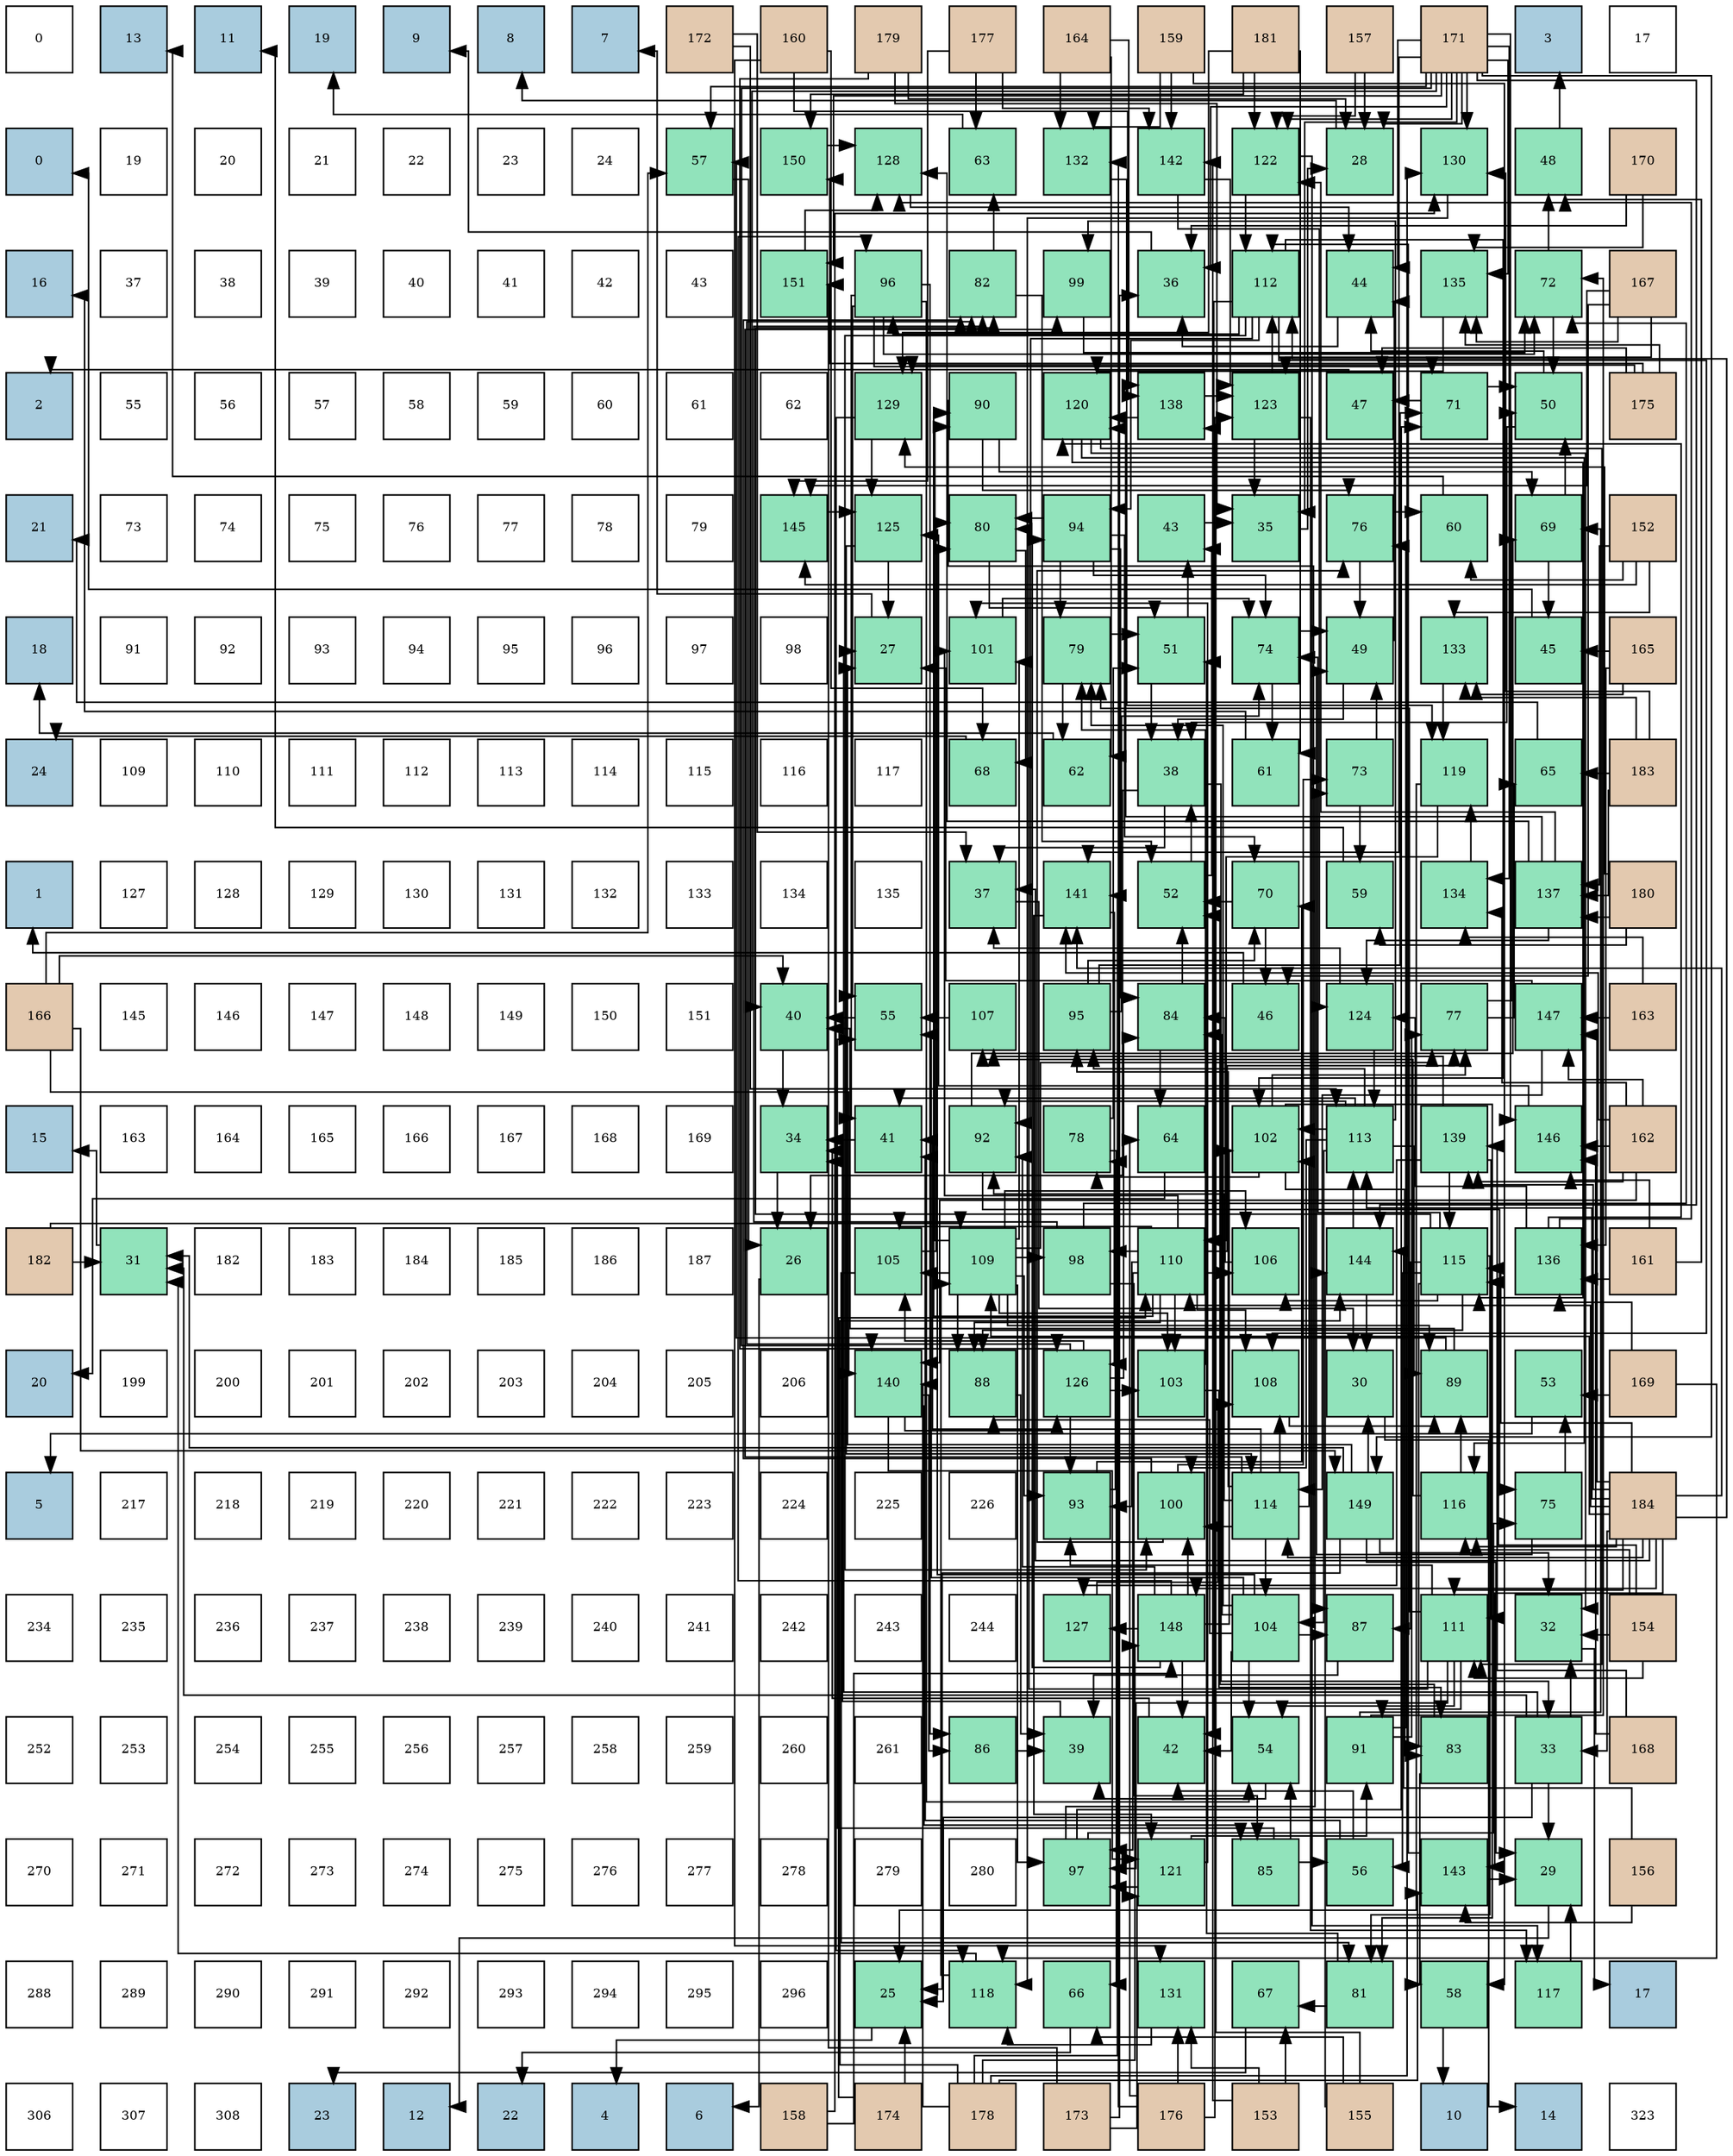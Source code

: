 digraph layout{
 rankdir=TB;
 splines=ortho;
 node [style=filled shape=square fixedsize=true width=0.6];
0[label="0", fontsize=8, fillcolor="#ffffff"];
1[label="13", fontsize=8, fillcolor="#a9ccde"];
2[label="11", fontsize=8, fillcolor="#a9ccde"];
3[label="19", fontsize=8, fillcolor="#a9ccde"];
4[label="9", fontsize=8, fillcolor="#a9ccde"];
5[label="8", fontsize=8, fillcolor="#a9ccde"];
6[label="7", fontsize=8, fillcolor="#a9ccde"];
7[label="172", fontsize=8, fillcolor="#e3c9af"];
8[label="160", fontsize=8, fillcolor="#e3c9af"];
9[label="179", fontsize=8, fillcolor="#e3c9af"];
10[label="177", fontsize=8, fillcolor="#e3c9af"];
11[label="164", fontsize=8, fillcolor="#e3c9af"];
12[label="159", fontsize=8, fillcolor="#e3c9af"];
13[label="181", fontsize=8, fillcolor="#e3c9af"];
14[label="157", fontsize=8, fillcolor="#e3c9af"];
15[label="171", fontsize=8, fillcolor="#e3c9af"];
16[label="3", fontsize=8, fillcolor="#a9ccde"];
17[label="17", fontsize=8, fillcolor="#ffffff"];
18[label="0", fontsize=8, fillcolor="#a9ccde"];
19[label="19", fontsize=8, fillcolor="#ffffff"];
20[label="20", fontsize=8, fillcolor="#ffffff"];
21[label="21", fontsize=8, fillcolor="#ffffff"];
22[label="22", fontsize=8, fillcolor="#ffffff"];
23[label="23", fontsize=8, fillcolor="#ffffff"];
24[label="24", fontsize=8, fillcolor="#ffffff"];
25[label="57", fontsize=8, fillcolor="#91e3bb"];
26[label="150", fontsize=8, fillcolor="#91e3bb"];
27[label="128", fontsize=8, fillcolor="#91e3bb"];
28[label="63", fontsize=8, fillcolor="#91e3bb"];
29[label="132", fontsize=8, fillcolor="#91e3bb"];
30[label="142", fontsize=8, fillcolor="#91e3bb"];
31[label="122", fontsize=8, fillcolor="#91e3bb"];
32[label="28", fontsize=8, fillcolor="#91e3bb"];
33[label="130", fontsize=8, fillcolor="#91e3bb"];
34[label="48", fontsize=8, fillcolor="#91e3bb"];
35[label="170", fontsize=8, fillcolor="#e3c9af"];
36[label="16", fontsize=8, fillcolor="#a9ccde"];
37[label="37", fontsize=8, fillcolor="#ffffff"];
38[label="38", fontsize=8, fillcolor="#ffffff"];
39[label="39", fontsize=8, fillcolor="#ffffff"];
40[label="40", fontsize=8, fillcolor="#ffffff"];
41[label="41", fontsize=8, fillcolor="#ffffff"];
42[label="42", fontsize=8, fillcolor="#ffffff"];
43[label="43", fontsize=8, fillcolor="#ffffff"];
44[label="151", fontsize=8, fillcolor="#91e3bb"];
45[label="96", fontsize=8, fillcolor="#91e3bb"];
46[label="82", fontsize=8, fillcolor="#91e3bb"];
47[label="99", fontsize=8, fillcolor="#91e3bb"];
48[label="36", fontsize=8, fillcolor="#91e3bb"];
49[label="112", fontsize=8, fillcolor="#91e3bb"];
50[label="44", fontsize=8, fillcolor="#91e3bb"];
51[label="135", fontsize=8, fillcolor="#91e3bb"];
52[label="72", fontsize=8, fillcolor="#91e3bb"];
53[label="167", fontsize=8, fillcolor="#e3c9af"];
54[label="2", fontsize=8, fillcolor="#a9ccde"];
55[label="55", fontsize=8, fillcolor="#ffffff"];
56[label="56", fontsize=8, fillcolor="#ffffff"];
57[label="57", fontsize=8, fillcolor="#ffffff"];
58[label="58", fontsize=8, fillcolor="#ffffff"];
59[label="59", fontsize=8, fillcolor="#ffffff"];
60[label="60", fontsize=8, fillcolor="#ffffff"];
61[label="61", fontsize=8, fillcolor="#ffffff"];
62[label="62", fontsize=8, fillcolor="#ffffff"];
63[label="129", fontsize=8, fillcolor="#91e3bb"];
64[label="90", fontsize=8, fillcolor="#91e3bb"];
65[label="120", fontsize=8, fillcolor="#91e3bb"];
66[label="138", fontsize=8, fillcolor="#91e3bb"];
67[label="123", fontsize=8, fillcolor="#91e3bb"];
68[label="47", fontsize=8, fillcolor="#91e3bb"];
69[label="71", fontsize=8, fillcolor="#91e3bb"];
70[label="50", fontsize=8, fillcolor="#91e3bb"];
71[label="175", fontsize=8, fillcolor="#e3c9af"];
72[label="21", fontsize=8, fillcolor="#a9ccde"];
73[label="73", fontsize=8, fillcolor="#ffffff"];
74[label="74", fontsize=8, fillcolor="#ffffff"];
75[label="75", fontsize=8, fillcolor="#ffffff"];
76[label="76", fontsize=8, fillcolor="#ffffff"];
77[label="77", fontsize=8, fillcolor="#ffffff"];
78[label="78", fontsize=8, fillcolor="#ffffff"];
79[label="79", fontsize=8, fillcolor="#ffffff"];
80[label="145", fontsize=8, fillcolor="#91e3bb"];
81[label="125", fontsize=8, fillcolor="#91e3bb"];
82[label="80", fontsize=8, fillcolor="#91e3bb"];
83[label="94", fontsize=8, fillcolor="#91e3bb"];
84[label="43", fontsize=8, fillcolor="#91e3bb"];
85[label="35", fontsize=8, fillcolor="#91e3bb"];
86[label="76", fontsize=8, fillcolor="#91e3bb"];
87[label="60", fontsize=8, fillcolor="#91e3bb"];
88[label="69", fontsize=8, fillcolor="#91e3bb"];
89[label="152", fontsize=8, fillcolor="#e3c9af"];
90[label="18", fontsize=8, fillcolor="#a9ccde"];
91[label="91", fontsize=8, fillcolor="#ffffff"];
92[label="92", fontsize=8, fillcolor="#ffffff"];
93[label="93", fontsize=8, fillcolor="#ffffff"];
94[label="94", fontsize=8, fillcolor="#ffffff"];
95[label="95", fontsize=8, fillcolor="#ffffff"];
96[label="96", fontsize=8, fillcolor="#ffffff"];
97[label="97", fontsize=8, fillcolor="#ffffff"];
98[label="98", fontsize=8, fillcolor="#ffffff"];
99[label="27", fontsize=8, fillcolor="#91e3bb"];
100[label="101", fontsize=8, fillcolor="#91e3bb"];
101[label="79", fontsize=8, fillcolor="#91e3bb"];
102[label="51", fontsize=8, fillcolor="#91e3bb"];
103[label="74", fontsize=8, fillcolor="#91e3bb"];
104[label="49", fontsize=8, fillcolor="#91e3bb"];
105[label="133", fontsize=8, fillcolor="#91e3bb"];
106[label="45", fontsize=8, fillcolor="#91e3bb"];
107[label="165", fontsize=8, fillcolor="#e3c9af"];
108[label="24", fontsize=8, fillcolor="#a9ccde"];
109[label="109", fontsize=8, fillcolor="#ffffff"];
110[label="110", fontsize=8, fillcolor="#ffffff"];
111[label="111", fontsize=8, fillcolor="#ffffff"];
112[label="112", fontsize=8, fillcolor="#ffffff"];
113[label="113", fontsize=8, fillcolor="#ffffff"];
114[label="114", fontsize=8, fillcolor="#ffffff"];
115[label="115", fontsize=8, fillcolor="#ffffff"];
116[label="116", fontsize=8, fillcolor="#ffffff"];
117[label="117", fontsize=8, fillcolor="#ffffff"];
118[label="68", fontsize=8, fillcolor="#91e3bb"];
119[label="62", fontsize=8, fillcolor="#91e3bb"];
120[label="38", fontsize=8, fillcolor="#91e3bb"];
121[label="61", fontsize=8, fillcolor="#91e3bb"];
122[label="73", fontsize=8, fillcolor="#91e3bb"];
123[label="119", fontsize=8, fillcolor="#91e3bb"];
124[label="65", fontsize=8, fillcolor="#91e3bb"];
125[label="183", fontsize=8, fillcolor="#e3c9af"];
126[label="1", fontsize=8, fillcolor="#a9ccde"];
127[label="127", fontsize=8, fillcolor="#ffffff"];
128[label="128", fontsize=8, fillcolor="#ffffff"];
129[label="129", fontsize=8, fillcolor="#ffffff"];
130[label="130", fontsize=8, fillcolor="#ffffff"];
131[label="131", fontsize=8, fillcolor="#ffffff"];
132[label="132", fontsize=8, fillcolor="#ffffff"];
133[label="133", fontsize=8, fillcolor="#ffffff"];
134[label="134", fontsize=8, fillcolor="#ffffff"];
135[label="135", fontsize=8, fillcolor="#ffffff"];
136[label="37", fontsize=8, fillcolor="#91e3bb"];
137[label="141", fontsize=8, fillcolor="#91e3bb"];
138[label="52", fontsize=8, fillcolor="#91e3bb"];
139[label="70", fontsize=8, fillcolor="#91e3bb"];
140[label="59", fontsize=8, fillcolor="#91e3bb"];
141[label="134", fontsize=8, fillcolor="#91e3bb"];
142[label="137", fontsize=8, fillcolor="#91e3bb"];
143[label="180", fontsize=8, fillcolor="#e3c9af"];
144[label="166", fontsize=8, fillcolor="#e3c9af"];
145[label="145", fontsize=8, fillcolor="#ffffff"];
146[label="146", fontsize=8, fillcolor="#ffffff"];
147[label="147", fontsize=8, fillcolor="#ffffff"];
148[label="148", fontsize=8, fillcolor="#ffffff"];
149[label="149", fontsize=8, fillcolor="#ffffff"];
150[label="150", fontsize=8, fillcolor="#ffffff"];
151[label="151", fontsize=8, fillcolor="#ffffff"];
152[label="40", fontsize=8, fillcolor="#91e3bb"];
153[label="55", fontsize=8, fillcolor="#91e3bb"];
154[label="107", fontsize=8, fillcolor="#91e3bb"];
155[label="95", fontsize=8, fillcolor="#91e3bb"];
156[label="84", fontsize=8, fillcolor="#91e3bb"];
157[label="46", fontsize=8, fillcolor="#91e3bb"];
158[label="124", fontsize=8, fillcolor="#91e3bb"];
159[label="77", fontsize=8, fillcolor="#91e3bb"];
160[label="147", fontsize=8, fillcolor="#91e3bb"];
161[label="163", fontsize=8, fillcolor="#e3c9af"];
162[label="15", fontsize=8, fillcolor="#a9ccde"];
163[label="163", fontsize=8, fillcolor="#ffffff"];
164[label="164", fontsize=8, fillcolor="#ffffff"];
165[label="165", fontsize=8, fillcolor="#ffffff"];
166[label="166", fontsize=8, fillcolor="#ffffff"];
167[label="167", fontsize=8, fillcolor="#ffffff"];
168[label="168", fontsize=8, fillcolor="#ffffff"];
169[label="169", fontsize=8, fillcolor="#ffffff"];
170[label="34", fontsize=8, fillcolor="#91e3bb"];
171[label="41", fontsize=8, fillcolor="#91e3bb"];
172[label="92", fontsize=8, fillcolor="#91e3bb"];
173[label="78", fontsize=8, fillcolor="#91e3bb"];
174[label="64", fontsize=8, fillcolor="#91e3bb"];
175[label="102", fontsize=8, fillcolor="#91e3bb"];
176[label="113", fontsize=8, fillcolor="#91e3bb"];
177[label="139", fontsize=8, fillcolor="#91e3bb"];
178[label="146", fontsize=8, fillcolor="#91e3bb"];
179[label="162", fontsize=8, fillcolor="#e3c9af"];
180[label="182", fontsize=8, fillcolor="#e3c9af"];
181[label="31", fontsize=8, fillcolor="#91e3bb"];
182[label="182", fontsize=8, fillcolor="#ffffff"];
183[label="183", fontsize=8, fillcolor="#ffffff"];
184[label="184", fontsize=8, fillcolor="#ffffff"];
185[label="185", fontsize=8, fillcolor="#ffffff"];
186[label="186", fontsize=8, fillcolor="#ffffff"];
187[label="187", fontsize=8, fillcolor="#ffffff"];
188[label="26", fontsize=8, fillcolor="#91e3bb"];
189[label="105", fontsize=8, fillcolor="#91e3bb"];
190[label="109", fontsize=8, fillcolor="#91e3bb"];
191[label="98", fontsize=8, fillcolor="#91e3bb"];
192[label="110", fontsize=8, fillcolor="#91e3bb"];
193[label="106", fontsize=8, fillcolor="#91e3bb"];
194[label="144", fontsize=8, fillcolor="#91e3bb"];
195[label="115", fontsize=8, fillcolor="#91e3bb"];
196[label="136", fontsize=8, fillcolor="#91e3bb"];
197[label="161", fontsize=8, fillcolor="#e3c9af"];
198[label="20", fontsize=8, fillcolor="#a9ccde"];
199[label="199", fontsize=8, fillcolor="#ffffff"];
200[label="200", fontsize=8, fillcolor="#ffffff"];
201[label="201", fontsize=8, fillcolor="#ffffff"];
202[label="202", fontsize=8, fillcolor="#ffffff"];
203[label="203", fontsize=8, fillcolor="#ffffff"];
204[label="204", fontsize=8, fillcolor="#ffffff"];
205[label="205", fontsize=8, fillcolor="#ffffff"];
206[label="206", fontsize=8, fillcolor="#ffffff"];
207[label="140", fontsize=8, fillcolor="#91e3bb"];
208[label="88", fontsize=8, fillcolor="#91e3bb"];
209[label="126", fontsize=8, fillcolor="#91e3bb"];
210[label="103", fontsize=8, fillcolor="#91e3bb"];
211[label="108", fontsize=8, fillcolor="#91e3bb"];
212[label="30", fontsize=8, fillcolor="#91e3bb"];
213[label="89", fontsize=8, fillcolor="#91e3bb"];
214[label="53", fontsize=8, fillcolor="#91e3bb"];
215[label="169", fontsize=8, fillcolor="#e3c9af"];
216[label="5", fontsize=8, fillcolor="#a9ccde"];
217[label="217", fontsize=8, fillcolor="#ffffff"];
218[label="218", fontsize=8, fillcolor="#ffffff"];
219[label="219", fontsize=8, fillcolor="#ffffff"];
220[label="220", fontsize=8, fillcolor="#ffffff"];
221[label="221", fontsize=8, fillcolor="#ffffff"];
222[label="222", fontsize=8, fillcolor="#ffffff"];
223[label="223", fontsize=8, fillcolor="#ffffff"];
224[label="224", fontsize=8, fillcolor="#ffffff"];
225[label="225", fontsize=8, fillcolor="#ffffff"];
226[label="226", fontsize=8, fillcolor="#ffffff"];
227[label="93", fontsize=8, fillcolor="#91e3bb"];
228[label="100", fontsize=8, fillcolor="#91e3bb"];
229[label="114", fontsize=8, fillcolor="#91e3bb"];
230[label="149", fontsize=8, fillcolor="#91e3bb"];
231[label="116", fontsize=8, fillcolor="#91e3bb"];
232[label="75", fontsize=8, fillcolor="#91e3bb"];
233[label="184", fontsize=8, fillcolor="#e3c9af"];
234[label="234", fontsize=8, fillcolor="#ffffff"];
235[label="235", fontsize=8, fillcolor="#ffffff"];
236[label="236", fontsize=8, fillcolor="#ffffff"];
237[label="237", fontsize=8, fillcolor="#ffffff"];
238[label="238", fontsize=8, fillcolor="#ffffff"];
239[label="239", fontsize=8, fillcolor="#ffffff"];
240[label="240", fontsize=8, fillcolor="#ffffff"];
241[label="241", fontsize=8, fillcolor="#ffffff"];
242[label="242", fontsize=8, fillcolor="#ffffff"];
243[label="243", fontsize=8, fillcolor="#ffffff"];
244[label="244", fontsize=8, fillcolor="#ffffff"];
245[label="127", fontsize=8, fillcolor="#91e3bb"];
246[label="148", fontsize=8, fillcolor="#91e3bb"];
247[label="104", fontsize=8, fillcolor="#91e3bb"];
248[label="87", fontsize=8, fillcolor="#91e3bb"];
249[label="111", fontsize=8, fillcolor="#91e3bb"];
250[label="32", fontsize=8, fillcolor="#91e3bb"];
251[label="154", fontsize=8, fillcolor="#e3c9af"];
252[label="252", fontsize=8, fillcolor="#ffffff"];
253[label="253", fontsize=8, fillcolor="#ffffff"];
254[label="254", fontsize=8, fillcolor="#ffffff"];
255[label="255", fontsize=8, fillcolor="#ffffff"];
256[label="256", fontsize=8, fillcolor="#ffffff"];
257[label="257", fontsize=8, fillcolor="#ffffff"];
258[label="258", fontsize=8, fillcolor="#ffffff"];
259[label="259", fontsize=8, fillcolor="#ffffff"];
260[label="260", fontsize=8, fillcolor="#ffffff"];
261[label="261", fontsize=8, fillcolor="#ffffff"];
262[label="86", fontsize=8, fillcolor="#91e3bb"];
263[label="39", fontsize=8, fillcolor="#91e3bb"];
264[label="42", fontsize=8, fillcolor="#91e3bb"];
265[label="54", fontsize=8, fillcolor="#91e3bb"];
266[label="91", fontsize=8, fillcolor="#91e3bb"];
267[label="83", fontsize=8, fillcolor="#91e3bb"];
268[label="33", fontsize=8, fillcolor="#91e3bb"];
269[label="168", fontsize=8, fillcolor="#e3c9af"];
270[label="270", fontsize=8, fillcolor="#ffffff"];
271[label="271", fontsize=8, fillcolor="#ffffff"];
272[label="272", fontsize=8, fillcolor="#ffffff"];
273[label="273", fontsize=8, fillcolor="#ffffff"];
274[label="274", fontsize=8, fillcolor="#ffffff"];
275[label="275", fontsize=8, fillcolor="#ffffff"];
276[label="276", fontsize=8, fillcolor="#ffffff"];
277[label="277", fontsize=8, fillcolor="#ffffff"];
278[label="278", fontsize=8, fillcolor="#ffffff"];
279[label="279", fontsize=8, fillcolor="#ffffff"];
280[label="280", fontsize=8, fillcolor="#ffffff"];
281[label="97", fontsize=8, fillcolor="#91e3bb"];
282[label="121", fontsize=8, fillcolor="#91e3bb"];
283[label="85", fontsize=8, fillcolor="#91e3bb"];
284[label="56", fontsize=8, fillcolor="#91e3bb"];
285[label="143", fontsize=8, fillcolor="#91e3bb"];
286[label="29", fontsize=8, fillcolor="#91e3bb"];
287[label="156", fontsize=8, fillcolor="#e3c9af"];
288[label="288", fontsize=8, fillcolor="#ffffff"];
289[label="289", fontsize=8, fillcolor="#ffffff"];
290[label="290", fontsize=8, fillcolor="#ffffff"];
291[label="291", fontsize=8, fillcolor="#ffffff"];
292[label="292", fontsize=8, fillcolor="#ffffff"];
293[label="293", fontsize=8, fillcolor="#ffffff"];
294[label="294", fontsize=8, fillcolor="#ffffff"];
295[label="295", fontsize=8, fillcolor="#ffffff"];
296[label="296", fontsize=8, fillcolor="#ffffff"];
297[label="25", fontsize=8, fillcolor="#91e3bb"];
298[label="118", fontsize=8, fillcolor="#91e3bb"];
299[label="66", fontsize=8, fillcolor="#91e3bb"];
300[label="131", fontsize=8, fillcolor="#91e3bb"];
301[label="67", fontsize=8, fillcolor="#91e3bb"];
302[label="81", fontsize=8, fillcolor="#91e3bb"];
303[label="58", fontsize=8, fillcolor="#91e3bb"];
304[label="117", fontsize=8, fillcolor="#91e3bb"];
305[label="17", fontsize=8, fillcolor="#a9ccde"];
306[label="306", fontsize=8, fillcolor="#ffffff"];
307[label="307", fontsize=8, fillcolor="#ffffff"];
308[label="308", fontsize=8, fillcolor="#ffffff"];
309[label="23", fontsize=8, fillcolor="#a9ccde"];
310[label="12", fontsize=8, fillcolor="#a9ccde"];
311[label="22", fontsize=8, fillcolor="#a9ccde"];
312[label="4", fontsize=8, fillcolor="#a9ccde"];
313[label="6", fontsize=8, fillcolor="#a9ccde"];
314[label="158", fontsize=8, fillcolor="#e3c9af"];
315[label="174", fontsize=8, fillcolor="#e3c9af"];
316[label="178", fontsize=8, fillcolor="#e3c9af"];
317[label="173", fontsize=8, fillcolor="#e3c9af"];
318[label="176", fontsize=8, fillcolor="#e3c9af"];
319[label="153", fontsize=8, fillcolor="#e3c9af"];
320[label="155", fontsize=8, fillcolor="#e3c9af"];
321[label="10", fontsize=8, fillcolor="#a9ccde"];
322[label="14", fontsize=8, fillcolor="#a9ccde"];
323[label="323", fontsize=8, fillcolor="#ffffff"];
edge [constraint=false, style=vis];297 -> 312;
188 -> 313;
99 -> 6;
32 -> 5;
286 -> 310;
212 -> 322;
181 -> 162;
250 -> 305;
268 -> 297;
268 -> 99;
268 -> 286;
268 -> 181;
268 -> 250;
170 -> 188;
85 -> 32;
48 -> 4;
136 -> 212;
120 -> 188;
120 -> 268;
120 -> 136;
263 -> 170;
152 -> 170;
171 -> 170;
264 -> 170;
84 -> 85;
50 -> 48;
106 -> 18;
157 -> 126;
68 -> 54;
34 -> 16;
104 -> 120;
104 -> 50;
70 -> 120;
70 -> 50;
102 -> 120;
102 -> 84;
138 -> 120;
138 -> 84;
214 -> 216;
265 -> 263;
153 -> 152;
284 -> 171;
284 -> 264;
25 -> 188;
303 -> 321;
140 -> 2;
87 -> 1;
121 -> 36;
119 -> 90;
28 -> 3;
174 -> 198;
124 -> 72;
299 -> 311;
301 -> 309;
118 -> 108;
88 -> 106;
88 -> 70;
139 -> 157;
139 -> 138;
69 -> 68;
69 -> 70;
52 -> 34;
52 -> 70;
122 -> 104;
122 -> 140;
103 -> 104;
103 -> 121;
232 -> 104;
232 -> 214;
86 -> 104;
86 -> 87;
159 -> 70;
159 -> 124;
173 -> 102;
173 -> 299;
101 -> 102;
101 -> 119;
82 -> 102;
82 -> 118;
302 -> 102;
302 -> 301;
46 -> 138;
46 -> 28;
267 -> 138;
267 -> 303;
156 -> 138;
156 -> 174;
283 -> 265;
283 -> 153;
283 -> 284;
262 -> 263;
248 -> 263;
208 -> 263;
213 -> 152;
213 -> 25;
64 -> 88;
64 -> 86;
64 -> 248;
266 -> 88;
266 -> 52;
266 -> 86;
266 -> 159;
172 -> 88;
172 -> 232;
227 -> 139;
227 -> 173;
83 -> 139;
83 -> 103;
83 -> 101;
83 -> 82;
83 -> 156;
155 -> 139;
155 -> 69;
155 -> 103;
45 -> 171;
45 -> 265;
45 -> 153;
45 -> 69;
45 -> 52;
45 -> 262;
281 -> 69;
281 -> 122;
281 -> 232;
191 -> 52;
191 -> 46;
191 -> 283;
47 -> 52;
228 -> 122;
228 -> 86;
228 -> 46;
100 -> 103;
175 -> 159;
175 -> 173;
175 -> 302;
175 -> 267;
210 -> 101;
210 -> 267;
247 -> 264;
247 -> 265;
247 -> 153;
247 -> 101;
247 -> 82;
247 -> 156;
247 -> 248;
247 -> 208;
189 -> 82;
189 -> 302;
193 -> 156;
154 -> 153;
211 -> 213;
190 -> 159;
190 -> 208;
190 -> 213;
190 -> 64;
190 -> 227;
190 -> 281;
190 -> 191;
190 -> 100;
190 -> 210;
190 -> 189;
190 -> 193;
192 -> 159;
192 -> 208;
192 -> 64;
192 -> 227;
192 -> 281;
192 -> 191;
192 -> 100;
192 -> 210;
192 -> 189;
192 -> 193;
192 -> 211;
249 -> 265;
249 -> 101;
249 -> 82;
249 -> 266;
249 -> 227;
249 -> 281;
49 -> 264;
49 -> 172;
49 -> 83;
49 -> 45;
49 -> 228;
49 -> 175;
49 -> 211;
176 -> 171;
176 -> 213;
176 -> 172;
176 -> 155;
176 -> 47;
176 -> 228;
176 -> 175;
176 -> 247;
229 -> 171;
229 -> 172;
229 -> 155;
229 -> 47;
229 -> 228;
229 -> 175;
229 -> 247;
229 -> 211;
195 -> 284;
195 -> 103;
195 -> 302;
195 -> 46;
195 -> 267;
195 -> 248;
195 -> 208;
195 -> 193;
231 -> 213;
231 -> 154;
304 -> 286;
298 -> 181;
298 -> 190;
123 -> 297;
123 -> 192;
65 -> 250;
65 -> 249;
65 -> 195;
65 -> 231;
282 -> 266;
282 -> 281;
282 -> 100;
31 -> 49;
31 -> 304;
67 -> 85;
67 -> 49;
67 -> 304;
158 -> 136;
158 -> 176;
81 -> 99;
81 -> 229;
209 -> 46;
209 -> 156;
209 -> 227;
209 -> 210;
209 -> 189;
245 -> 211;
27 -> 50;
63 -> 298;
63 -> 81;
33 -> 298;
300 -> 298;
29 -> 123;
105 -> 123;
141 -> 123;
51 -> 65;
196 -> 65;
196 -> 158;
196 -> 27;
142 -> 65;
142 -> 31;
142 -> 158;
142 -> 27;
66 -> 65;
66 -> 67;
177 -> 154;
177 -> 249;
177 -> 195;
177 -> 245;
207 -> 283;
207 -> 262;
207 -> 282;
207 -> 209;
137 -> 282;
137 -> 209;
30 -> 67;
30 -> 158;
285 -> 286;
285 -> 49;
194 -> 212;
194 -> 176;
80 -> 81;
178 -> 81;
160 -> 99;
160 -> 229;
246 -> 264;
246 -> 172;
246 -> 83;
246 -> 45;
246 -> 228;
246 -> 175;
246 -> 245;
230 -> 297;
230 -> 99;
230 -> 286;
230 -> 212;
230 -> 181;
230 -> 250;
26 -> 27;
44 -> 27;
89 -> 87;
89 -> 105;
89 -> 142;
89 -> 80;
319 -> 301;
319 -> 300;
319 -> 30;
251 -> 250;
251 -> 249;
251 -> 195;
251 -> 231;
320 -> 299;
320 -> 66;
320 -> 194;
287 -> 285;
287 -> 194;
14 -> 32;
14 -> 31;
314 -> 33;
314 -> 246;
12 -> 303;
12 -> 29;
12 -> 30;
8 -> 118;
8 -> 300;
8 -> 66;
197 -> 34;
197 -> 196;
197 -> 178;
179 -> 141;
179 -> 177;
179 -> 207;
179 -> 137;
179 -> 178;
179 -> 160;
161 -> 141;
161 -> 160;
11 -> 119;
11 -> 29;
11 -> 66;
107 -> 106;
107 -> 105;
107 -> 196;
144 -> 152;
144 -> 25;
144 -> 207;
144 -> 230;
53 -> 157;
53 -> 67;
53 -> 51;
53 -> 80;
269 -> 177;
269 -> 178;
215 -> 214;
215 -> 298;
215 -> 196;
35 -> 48;
35 -> 51;
15 -> 32;
15 -> 85;
15 -> 48;
15 -> 152;
15 -> 50;
15 -> 25;
15 -> 31;
15 -> 33;
15 -> 141;
15 -> 51;
15 -> 207;
15 -> 137;
15 -> 194;
15 -> 178;
15 -> 230;
15 -> 44;
7 -> 136;
7 -> 176;
317 -> 48;
317 -> 282;
317 -> 44;
315 -> 297;
315 -> 192;
71 -> 68;
71 -> 63;
71 -> 51;
71 -> 26;
318 -> 174;
318 -> 67;
318 -> 300;
318 -> 29;
10 -> 28;
10 -> 30;
10 -> 80;
316 -> 33;
316 -> 207;
316 -> 137;
316 -> 285;
316 -> 194;
316 -> 246;
9 -> 32;
9 -> 85;
9 -> 209;
143 -> 140;
143 -> 63;
143 -> 142;
13 -> 121;
13 -> 31;
13 -> 63;
13 -> 26;
180 -> 181;
180 -> 190;
125 -> 124;
125 -> 33;
125 -> 105;
125 -> 142;
233 -> 268;
233 -> 136;
233 -> 190;
233 -> 192;
233 -> 249;
233 -> 49;
233 -> 176;
233 -> 229;
233 -> 195;
233 -> 231;
233 -> 177;
233 -> 137;
233 -> 285;
233 -> 160;
233 -> 246;
edge [constraint=true, style=invis];
0 -> 18 -> 36 -> 54 -> 72 -> 90 -> 108 -> 126 -> 144 -> 162 -> 180 -> 198 -> 216 -> 234 -> 252 -> 270 -> 288 -> 306;
1 -> 19 -> 37 -> 55 -> 73 -> 91 -> 109 -> 127 -> 145 -> 163 -> 181 -> 199 -> 217 -> 235 -> 253 -> 271 -> 289 -> 307;
2 -> 20 -> 38 -> 56 -> 74 -> 92 -> 110 -> 128 -> 146 -> 164 -> 182 -> 200 -> 218 -> 236 -> 254 -> 272 -> 290 -> 308;
3 -> 21 -> 39 -> 57 -> 75 -> 93 -> 111 -> 129 -> 147 -> 165 -> 183 -> 201 -> 219 -> 237 -> 255 -> 273 -> 291 -> 309;
4 -> 22 -> 40 -> 58 -> 76 -> 94 -> 112 -> 130 -> 148 -> 166 -> 184 -> 202 -> 220 -> 238 -> 256 -> 274 -> 292 -> 310;
5 -> 23 -> 41 -> 59 -> 77 -> 95 -> 113 -> 131 -> 149 -> 167 -> 185 -> 203 -> 221 -> 239 -> 257 -> 275 -> 293 -> 311;
6 -> 24 -> 42 -> 60 -> 78 -> 96 -> 114 -> 132 -> 150 -> 168 -> 186 -> 204 -> 222 -> 240 -> 258 -> 276 -> 294 -> 312;
7 -> 25 -> 43 -> 61 -> 79 -> 97 -> 115 -> 133 -> 151 -> 169 -> 187 -> 205 -> 223 -> 241 -> 259 -> 277 -> 295 -> 313;
8 -> 26 -> 44 -> 62 -> 80 -> 98 -> 116 -> 134 -> 152 -> 170 -> 188 -> 206 -> 224 -> 242 -> 260 -> 278 -> 296 -> 314;
9 -> 27 -> 45 -> 63 -> 81 -> 99 -> 117 -> 135 -> 153 -> 171 -> 189 -> 207 -> 225 -> 243 -> 261 -> 279 -> 297 -> 315;
10 -> 28 -> 46 -> 64 -> 82 -> 100 -> 118 -> 136 -> 154 -> 172 -> 190 -> 208 -> 226 -> 244 -> 262 -> 280 -> 298 -> 316;
11 -> 29 -> 47 -> 65 -> 83 -> 101 -> 119 -> 137 -> 155 -> 173 -> 191 -> 209 -> 227 -> 245 -> 263 -> 281 -> 299 -> 317;
12 -> 30 -> 48 -> 66 -> 84 -> 102 -> 120 -> 138 -> 156 -> 174 -> 192 -> 210 -> 228 -> 246 -> 264 -> 282 -> 300 -> 318;
13 -> 31 -> 49 -> 67 -> 85 -> 103 -> 121 -> 139 -> 157 -> 175 -> 193 -> 211 -> 229 -> 247 -> 265 -> 283 -> 301 -> 319;
14 -> 32 -> 50 -> 68 -> 86 -> 104 -> 122 -> 140 -> 158 -> 176 -> 194 -> 212 -> 230 -> 248 -> 266 -> 284 -> 302 -> 320;
15 -> 33 -> 51 -> 69 -> 87 -> 105 -> 123 -> 141 -> 159 -> 177 -> 195 -> 213 -> 231 -> 249 -> 267 -> 285 -> 303 -> 321;
16 -> 34 -> 52 -> 70 -> 88 -> 106 -> 124 -> 142 -> 160 -> 178 -> 196 -> 214 -> 232 -> 250 -> 268 -> 286 -> 304 -> 322;
17 -> 35 -> 53 -> 71 -> 89 -> 107 -> 125 -> 143 -> 161 -> 179 -> 197 -> 215 -> 233 -> 251 -> 269 -> 287 -> 305 -> 323;
rank = same {0 -> 1 -> 2 -> 3 -> 4 -> 5 -> 6 -> 7 -> 8 -> 9 -> 10 -> 11 -> 12 -> 13 -> 14 -> 15 -> 16 -> 17};
rank = same {18 -> 19 -> 20 -> 21 -> 22 -> 23 -> 24 -> 25 -> 26 -> 27 -> 28 -> 29 -> 30 -> 31 -> 32 -> 33 -> 34 -> 35};
rank = same {36 -> 37 -> 38 -> 39 -> 40 -> 41 -> 42 -> 43 -> 44 -> 45 -> 46 -> 47 -> 48 -> 49 -> 50 -> 51 -> 52 -> 53};
rank = same {54 -> 55 -> 56 -> 57 -> 58 -> 59 -> 60 -> 61 -> 62 -> 63 -> 64 -> 65 -> 66 -> 67 -> 68 -> 69 -> 70 -> 71};
rank = same {72 -> 73 -> 74 -> 75 -> 76 -> 77 -> 78 -> 79 -> 80 -> 81 -> 82 -> 83 -> 84 -> 85 -> 86 -> 87 -> 88 -> 89};
rank = same {90 -> 91 -> 92 -> 93 -> 94 -> 95 -> 96 -> 97 -> 98 -> 99 -> 100 -> 101 -> 102 -> 103 -> 104 -> 105 -> 106 -> 107};
rank = same {108 -> 109 -> 110 -> 111 -> 112 -> 113 -> 114 -> 115 -> 116 -> 117 -> 118 -> 119 -> 120 -> 121 -> 122 -> 123 -> 124 -> 125};
rank = same {126 -> 127 -> 128 -> 129 -> 130 -> 131 -> 132 -> 133 -> 134 -> 135 -> 136 -> 137 -> 138 -> 139 -> 140 -> 141 -> 142 -> 143};
rank = same {144 -> 145 -> 146 -> 147 -> 148 -> 149 -> 150 -> 151 -> 152 -> 153 -> 154 -> 155 -> 156 -> 157 -> 158 -> 159 -> 160 -> 161};
rank = same {162 -> 163 -> 164 -> 165 -> 166 -> 167 -> 168 -> 169 -> 170 -> 171 -> 172 -> 173 -> 174 -> 175 -> 176 -> 177 -> 178 -> 179};
rank = same {180 -> 181 -> 182 -> 183 -> 184 -> 185 -> 186 -> 187 -> 188 -> 189 -> 190 -> 191 -> 192 -> 193 -> 194 -> 195 -> 196 -> 197};
rank = same {198 -> 199 -> 200 -> 201 -> 202 -> 203 -> 204 -> 205 -> 206 -> 207 -> 208 -> 209 -> 210 -> 211 -> 212 -> 213 -> 214 -> 215};
rank = same {216 -> 217 -> 218 -> 219 -> 220 -> 221 -> 222 -> 223 -> 224 -> 225 -> 226 -> 227 -> 228 -> 229 -> 230 -> 231 -> 232 -> 233};
rank = same {234 -> 235 -> 236 -> 237 -> 238 -> 239 -> 240 -> 241 -> 242 -> 243 -> 244 -> 245 -> 246 -> 247 -> 248 -> 249 -> 250 -> 251};
rank = same {252 -> 253 -> 254 -> 255 -> 256 -> 257 -> 258 -> 259 -> 260 -> 261 -> 262 -> 263 -> 264 -> 265 -> 266 -> 267 -> 268 -> 269};
rank = same {270 -> 271 -> 272 -> 273 -> 274 -> 275 -> 276 -> 277 -> 278 -> 279 -> 280 -> 281 -> 282 -> 283 -> 284 -> 285 -> 286 -> 287};
rank = same {288 -> 289 -> 290 -> 291 -> 292 -> 293 -> 294 -> 295 -> 296 -> 297 -> 298 -> 299 -> 300 -> 301 -> 302 -> 303 -> 304 -> 305};
rank = same {306 -> 307 -> 308 -> 309 -> 310 -> 311 -> 312 -> 313 -> 314 -> 315 -> 316 -> 317 -> 318 -> 319 -> 320 -> 321 -> 322 -> 323};
}